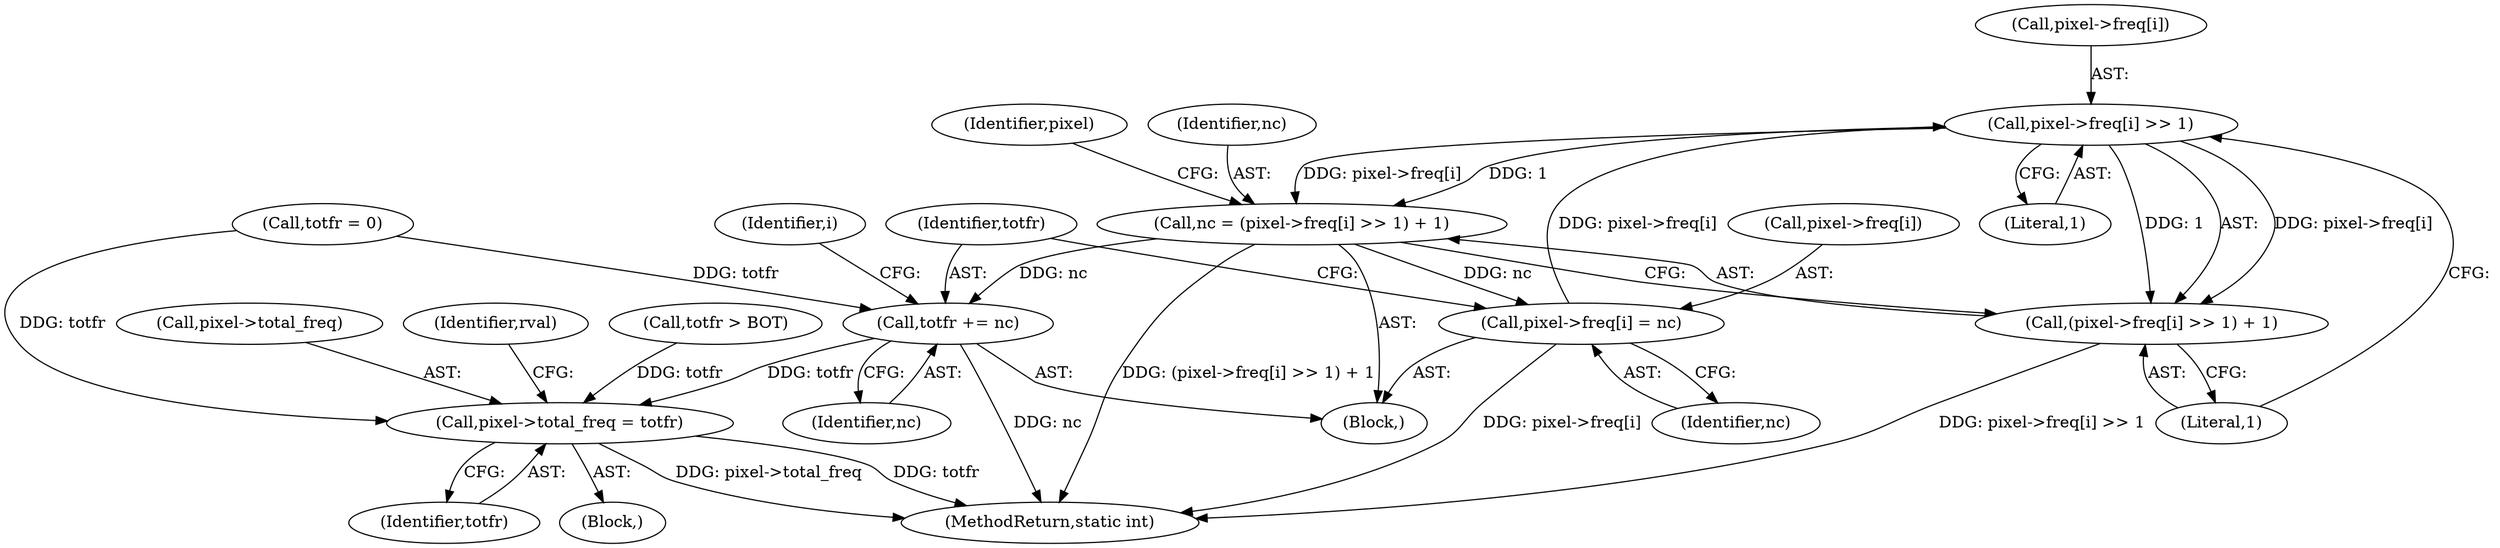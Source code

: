 digraph "0_FFmpeg_2171dfae8c065878a2e130390eb78cf2947a5b69@pointer" {
"1000281" [label="(Call,pixel->freq[i] >> 1)"];
"1000289" [label="(Call,pixel->freq[i] = nc)"];
"1000278" [label="(Call,nc = (pixel->freq[i] >> 1) + 1)"];
"1000281" [label="(Call,pixel->freq[i] >> 1)"];
"1000280" [label="(Call,(pixel->freq[i] >> 1) + 1)"];
"1000296" [label="(Call,totfr += nc)"];
"1000344" [label="(Call,pixel->total_freq = totfr)"];
"1000288" [label="(Literal,1)"];
"1000289" [label="(Call,pixel->freq[i] = nc)"];
"1000359" [label="(MethodReturn,static int)"];
"1000280" [label="(Call,(pixel->freq[i] >> 1) + 1)"];
"1000275" [label="(Identifier,i)"];
"1000279" [label="(Identifier,nc)"];
"1000348" [label="(Identifier,totfr)"];
"1000295" [label="(Identifier,nc)"];
"1000296" [label="(Call,totfr += nc)"];
"1000264" [label="(Call,totfr = 0)"];
"1000292" [label="(Identifier,pixel)"];
"1000105" [label="(Block,)"];
"1000344" [label="(Call,pixel->total_freq = totfr)"];
"1000281" [label="(Call,pixel->freq[i] >> 1)"];
"1000345" [label="(Call,pixel->total_freq)"];
"1000290" [label="(Call,pixel->freq[i])"];
"1000351" [label="(Identifier,rval)"];
"1000260" [label="(Call,totfr > BOT)"];
"1000282" [label="(Call,pixel->freq[i])"];
"1000298" [label="(Identifier,nc)"];
"1000297" [label="(Identifier,totfr)"];
"1000287" [label="(Literal,1)"];
"1000278" [label="(Call,nc = (pixel->freq[i] >> 1) + 1)"];
"1000276" [label="(Block,)"];
"1000281" -> "1000280"  [label="AST: "];
"1000281" -> "1000287"  [label="CFG: "];
"1000282" -> "1000281"  [label="AST: "];
"1000287" -> "1000281"  [label="AST: "];
"1000288" -> "1000281"  [label="CFG: "];
"1000281" -> "1000278"  [label="DDG: pixel->freq[i]"];
"1000281" -> "1000278"  [label="DDG: 1"];
"1000281" -> "1000280"  [label="DDG: pixel->freq[i]"];
"1000281" -> "1000280"  [label="DDG: 1"];
"1000289" -> "1000281"  [label="DDG: pixel->freq[i]"];
"1000289" -> "1000276"  [label="AST: "];
"1000289" -> "1000295"  [label="CFG: "];
"1000290" -> "1000289"  [label="AST: "];
"1000295" -> "1000289"  [label="AST: "];
"1000297" -> "1000289"  [label="CFG: "];
"1000289" -> "1000359"  [label="DDG: pixel->freq[i]"];
"1000278" -> "1000289"  [label="DDG: nc"];
"1000278" -> "1000276"  [label="AST: "];
"1000278" -> "1000280"  [label="CFG: "];
"1000279" -> "1000278"  [label="AST: "];
"1000280" -> "1000278"  [label="AST: "];
"1000292" -> "1000278"  [label="CFG: "];
"1000278" -> "1000359"  [label="DDG: (pixel->freq[i] >> 1) + 1"];
"1000278" -> "1000296"  [label="DDG: nc"];
"1000280" -> "1000288"  [label="CFG: "];
"1000288" -> "1000280"  [label="AST: "];
"1000280" -> "1000359"  [label="DDG: pixel->freq[i] >> 1"];
"1000296" -> "1000276"  [label="AST: "];
"1000296" -> "1000298"  [label="CFG: "];
"1000297" -> "1000296"  [label="AST: "];
"1000298" -> "1000296"  [label="AST: "];
"1000275" -> "1000296"  [label="CFG: "];
"1000296" -> "1000359"  [label="DDG: nc"];
"1000264" -> "1000296"  [label="DDG: totfr"];
"1000296" -> "1000344"  [label="DDG: totfr"];
"1000344" -> "1000105"  [label="AST: "];
"1000344" -> "1000348"  [label="CFG: "];
"1000345" -> "1000344"  [label="AST: "];
"1000348" -> "1000344"  [label="AST: "];
"1000351" -> "1000344"  [label="CFG: "];
"1000344" -> "1000359"  [label="DDG: totfr"];
"1000344" -> "1000359"  [label="DDG: pixel->total_freq"];
"1000264" -> "1000344"  [label="DDG: totfr"];
"1000260" -> "1000344"  [label="DDG: totfr"];
}
